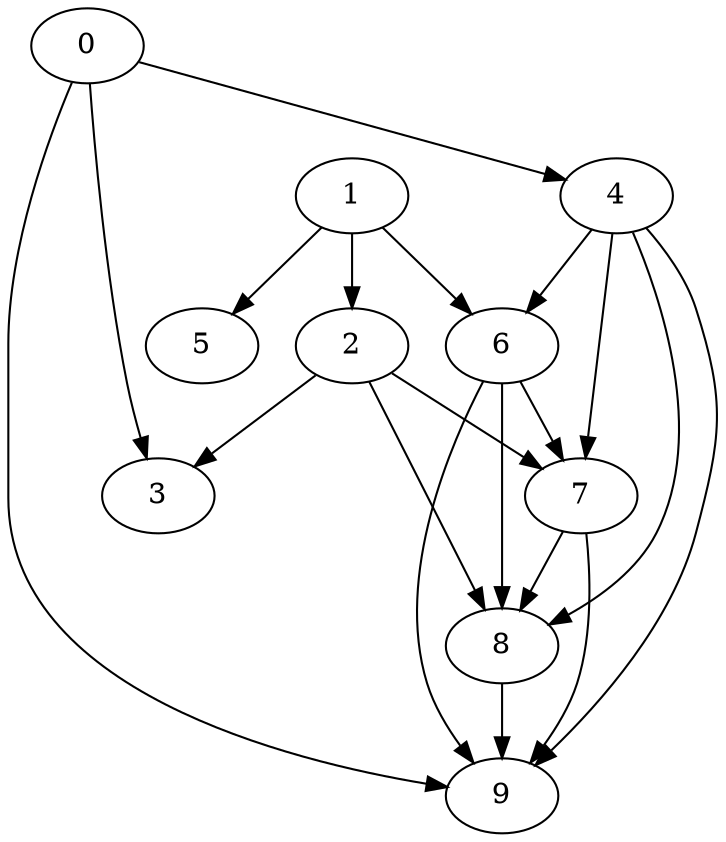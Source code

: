 digraph "Random_Nodes_10_Density_1.90_CCR_10.00_WeightType_Random" {
	1	[Weight=5,Start=0,Processor=1];
	2	[Weight=5,Start=5,Processor=1];
	7	[Weight=3,Start=57,Processor=1];
	6	[Weight=8,Start=19,Processor=1];
	5	[Weight=7,Start=10,Processor=1];
	3	[Weight=10,Start=20,Processor=2];
	4	[Weight=3,Start=6,Processor=2];
	9	[Weight=8,Start=68,Processor=1];
	8	[Weight=8,Start=60,Processor=1];
	0	[Weight=6,Start=0,Processor=2];
	1 -> 2	[Weight=48];
	1 -> 6	[Weight=39];
	1 -> 5	[Weight=19];
	2 -> 7	[Weight=48];
	2 -> 3	[Weight=10];
	2 -> 8	[Weight=48];
	7 -> 8	[Weight=15];
	7 -> 9	[Weight=34];
	6 -> 7	[Weight=15];
	6 -> 9	[Weight=29];
	6 -> 8	[Weight=39];
	4 -> 9	[Weight=39];
	4 -> 8	[Weight=48];
	4 -> 6	[Weight=10];
	4 -> 7	[Weight=48];
	8 -> 9	[Weight=39];
	0 -> 9	[Weight=44];
	0 -> 3	[Weight=34];
	0 -> 4	[Weight=24];
}